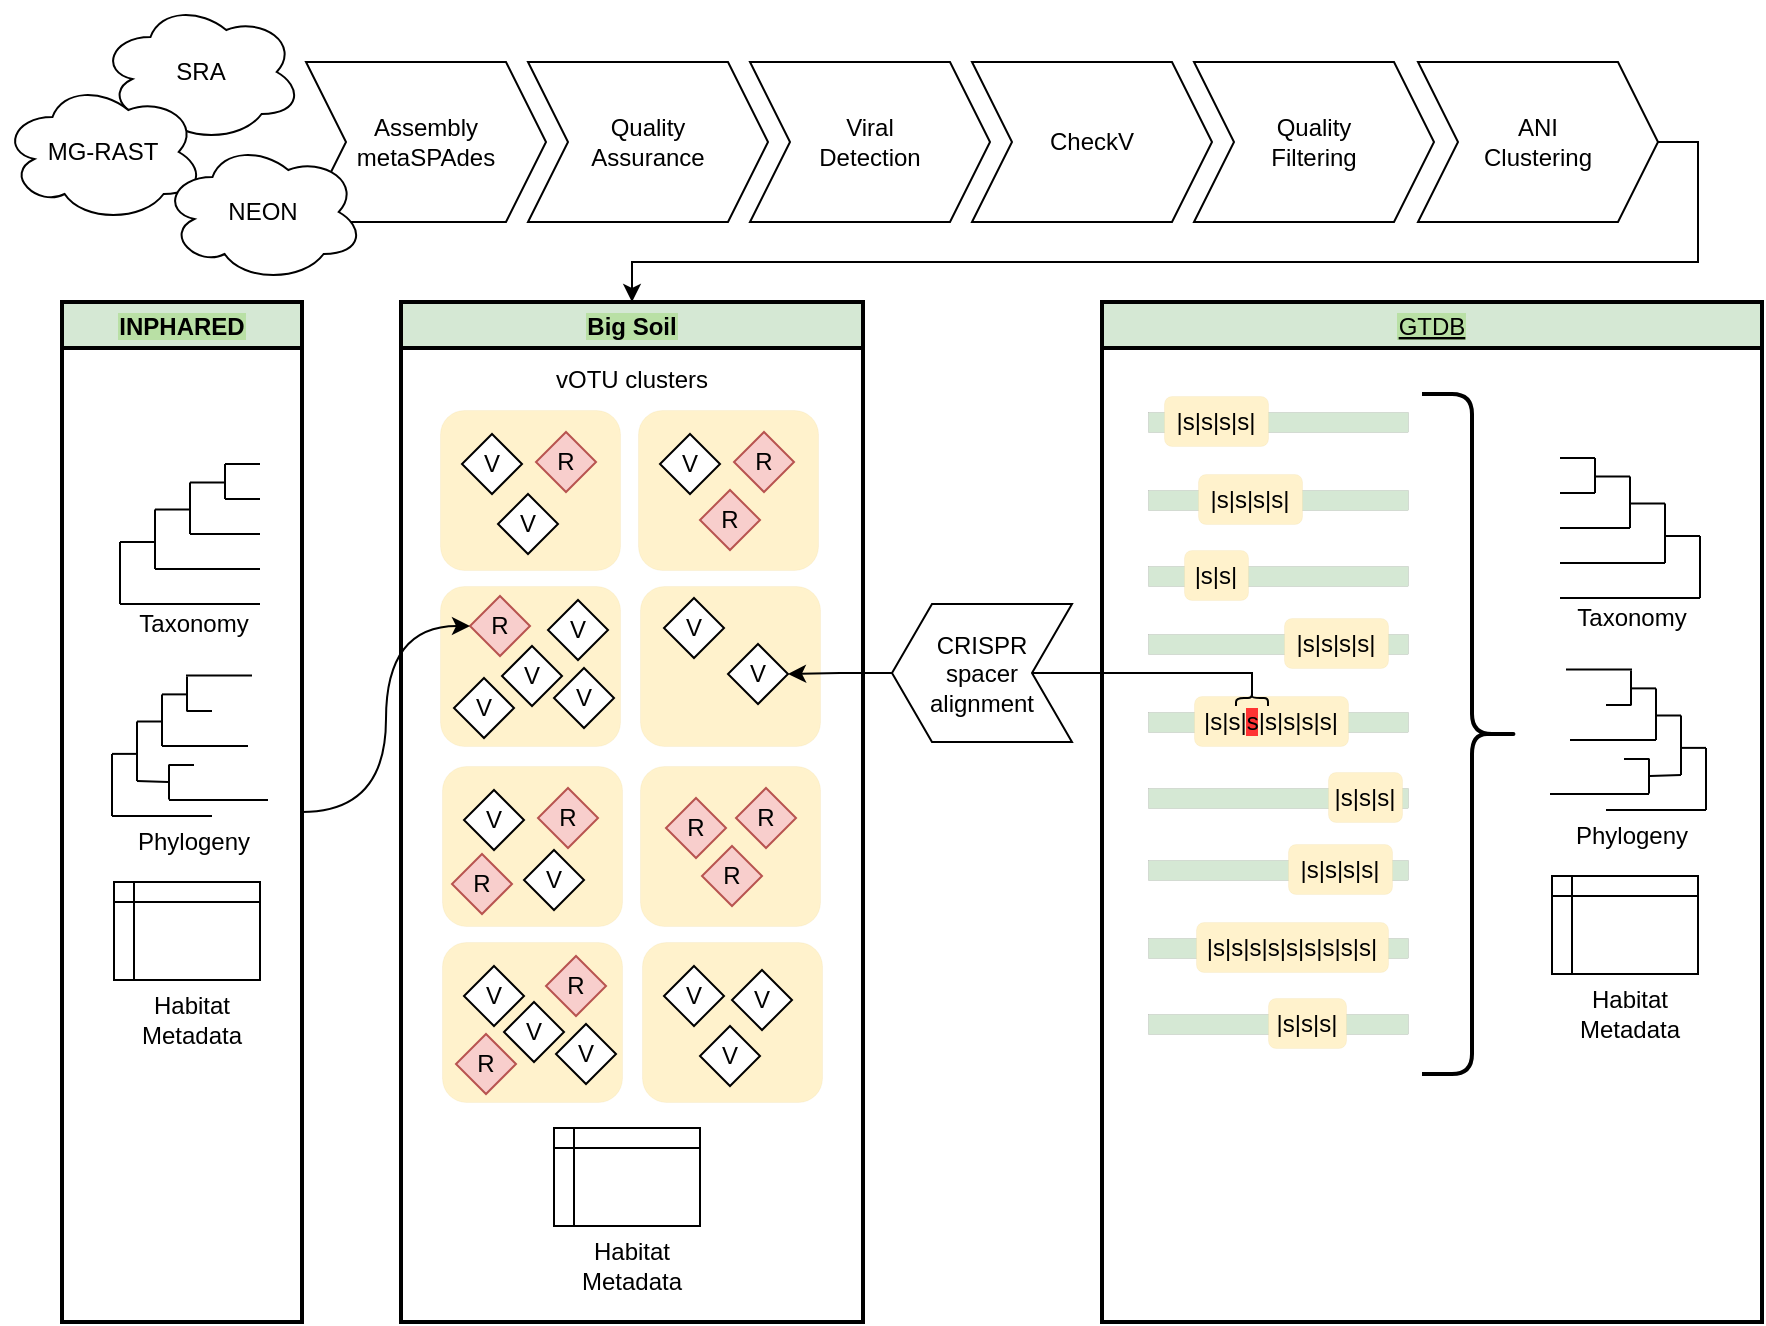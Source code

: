 <mxfile version="17.2.5" type="github">
  <diagram id="A0E77QC0HClRVApq2iiF" name="Page-1">
    <mxGraphModel dx="1422" dy="1893" grid="1" gridSize="10" guides="1" tooltips="1" connect="1" arrows="1" fold="1" page="1" pageScale="1" pageWidth="850" pageHeight="1100" math="0" shadow="0">
      <root>
        <mxCell id="0" />
        <mxCell id="1" parent="0" />
        <mxCell id="rOQXFDGP-3JbD1axL-ST-44" value="" style="group" parent="1" vertex="1" connectable="0">
          <mxGeometry x="69" y="81" width="70" height="70" as="geometry" />
        </mxCell>
        <mxCell id="rOQXFDGP-3JbD1axL-ST-30" value="" style="endArrow=none;html=1;rounded=0;" parent="rOQXFDGP-3JbD1axL-ST-44" edge="1">
          <mxGeometry width="50" height="50" relative="1" as="geometry">
            <mxPoint x="52.5" as="sourcePoint" />
            <mxPoint x="70" as="targetPoint" />
          </mxGeometry>
        </mxCell>
        <mxCell id="rOQXFDGP-3JbD1axL-ST-32" value="" style="endArrow=none;html=1;rounded=0;" parent="rOQXFDGP-3JbD1axL-ST-44" edge="1">
          <mxGeometry width="50" height="50" relative="1" as="geometry">
            <mxPoint x="35" y="9.188" as="sourcePoint" />
            <mxPoint x="52.5" y="9.188" as="targetPoint" />
          </mxGeometry>
        </mxCell>
        <mxCell id="rOQXFDGP-3JbD1axL-ST-34" value="" style="endArrow=none;html=1;rounded=0;" parent="rOQXFDGP-3JbD1axL-ST-44" edge="1">
          <mxGeometry width="50" height="50" relative="1" as="geometry">
            <mxPoint x="52.5" as="sourcePoint" />
            <mxPoint x="52.5" y="17.5" as="targetPoint" />
          </mxGeometry>
        </mxCell>
        <mxCell id="rOQXFDGP-3JbD1axL-ST-35" value="" style="endArrow=none;html=1;rounded=0;" parent="rOQXFDGP-3JbD1axL-ST-44" edge="1">
          <mxGeometry width="50" height="50" relative="1" as="geometry">
            <mxPoint x="52.5" y="17.5" as="sourcePoint" />
            <mxPoint x="70" y="17.5" as="targetPoint" />
          </mxGeometry>
        </mxCell>
        <mxCell id="rOQXFDGP-3JbD1axL-ST-36" value="" style="endArrow=none;html=1;rounded=0;" parent="rOQXFDGP-3JbD1axL-ST-44" edge="1">
          <mxGeometry width="50" height="50" relative="1" as="geometry">
            <mxPoint x="35" y="35" as="sourcePoint" />
            <mxPoint x="70" y="35" as="targetPoint" />
          </mxGeometry>
        </mxCell>
        <mxCell id="rOQXFDGP-3JbD1axL-ST-37" value="" style="endArrow=none;html=1;rounded=0;" parent="rOQXFDGP-3JbD1axL-ST-44" edge="1">
          <mxGeometry width="50" height="50" relative="1" as="geometry">
            <mxPoint y="38.938" as="sourcePoint" />
            <mxPoint y="70" as="targetPoint" />
          </mxGeometry>
        </mxCell>
        <mxCell id="rOQXFDGP-3JbD1axL-ST-38" value="" style="endArrow=none;html=1;rounded=0;" parent="rOQXFDGP-3JbD1axL-ST-44" edge="1">
          <mxGeometry width="50" height="50" relative="1" as="geometry">
            <mxPoint x="17.5" y="22.75" as="sourcePoint" />
            <mxPoint x="35" y="22.75" as="targetPoint" />
          </mxGeometry>
        </mxCell>
        <mxCell id="rOQXFDGP-3JbD1axL-ST-39" value="" style="endArrow=none;html=1;rounded=0;" parent="rOQXFDGP-3JbD1axL-ST-44" edge="1">
          <mxGeometry width="50" height="50" relative="1" as="geometry">
            <mxPoint x="35" y="9.188" as="sourcePoint" />
            <mxPoint x="35" y="35" as="targetPoint" />
          </mxGeometry>
        </mxCell>
        <mxCell id="rOQXFDGP-3JbD1axL-ST-40" value="" style="endArrow=none;html=1;rounded=0;" parent="rOQXFDGP-3JbD1axL-ST-44" edge="1">
          <mxGeometry width="50" height="50" relative="1" as="geometry">
            <mxPoint x="17.5" y="52.5" as="sourcePoint" />
            <mxPoint x="70" y="52.5" as="targetPoint" />
          </mxGeometry>
        </mxCell>
        <mxCell id="rOQXFDGP-3JbD1axL-ST-41" value="" style="endArrow=none;html=1;rounded=0;" parent="rOQXFDGP-3JbD1axL-ST-44" edge="1">
          <mxGeometry width="50" height="50" relative="1" as="geometry">
            <mxPoint y="70" as="sourcePoint" />
            <mxPoint x="70" y="70" as="targetPoint" />
          </mxGeometry>
        </mxCell>
        <mxCell id="rOQXFDGP-3JbD1axL-ST-42" value="" style="endArrow=none;html=1;rounded=0;" parent="rOQXFDGP-3JbD1axL-ST-44" edge="1">
          <mxGeometry width="50" height="50" relative="1" as="geometry">
            <mxPoint y="38.938" as="sourcePoint" />
            <mxPoint x="17.5" y="38.938" as="targetPoint" />
          </mxGeometry>
        </mxCell>
        <mxCell id="rOQXFDGP-3JbD1axL-ST-43" value="" style="endArrow=none;html=1;rounded=0;" parent="rOQXFDGP-3JbD1axL-ST-44" edge="1">
          <mxGeometry width="50" height="50" relative="1" as="geometry">
            <mxPoint x="17.5" y="22.75" as="sourcePoint" />
            <mxPoint x="17.5" y="52.5" as="targetPoint" />
          </mxGeometry>
        </mxCell>
        <mxCell id="rOQXFDGP-3JbD1axL-ST-62" value="" style="shape=internalStorage;whiteSpace=wrap;html=1;backgroundOutline=1;labelBackgroundColor=#EA6B66;dx=10;dy=10;" parent="1" vertex="1">
          <mxGeometry x="66" y="290" width="73" height="49" as="geometry" />
        </mxCell>
        <mxCell id="rOQXFDGP-3JbD1axL-ST-63" value="" style="group" parent="1" vertex="1" connectable="0">
          <mxGeometry x="65" y="186.75" width="78" height="70.25" as="geometry" />
        </mxCell>
        <mxCell id="rOQXFDGP-3JbD1axL-ST-46" value="" style="endArrow=none;html=1;rounded=0;" parent="rOQXFDGP-3JbD1axL-ST-63" edge="1">
          <mxGeometry width="50" height="50" relative="1" as="geometry">
            <mxPoint x="28.5" y="62.25" as="sourcePoint" />
            <mxPoint x="78" y="62.25" as="targetPoint" />
          </mxGeometry>
        </mxCell>
        <mxCell id="rOQXFDGP-3JbD1axL-ST-47" value="" style="endArrow=none;html=1;rounded=0;" parent="rOQXFDGP-3JbD1axL-ST-63" edge="1">
          <mxGeometry width="50" height="50" relative="1" as="geometry">
            <mxPoint x="25" y="9.438" as="sourcePoint" />
            <mxPoint x="37.5" y="9.438" as="targetPoint" />
          </mxGeometry>
        </mxCell>
        <mxCell id="rOQXFDGP-3JbD1axL-ST-48" value="" style="endArrow=none;html=1;rounded=0;" parent="rOQXFDGP-3JbD1axL-ST-63" edge="1">
          <mxGeometry width="50" height="50" relative="1" as="geometry">
            <mxPoint x="37.5" y="0.5" as="sourcePoint" />
            <mxPoint x="37.5" y="18" as="targetPoint" />
          </mxGeometry>
        </mxCell>
        <mxCell id="rOQXFDGP-3JbD1axL-ST-49" value="" style="endArrow=none;html=1;rounded=0;" parent="rOQXFDGP-3JbD1axL-ST-63" edge="1">
          <mxGeometry width="50" height="50" relative="1" as="geometry">
            <mxPoint x="28.5" y="44.75" as="sourcePoint" />
            <mxPoint x="41" y="44.75" as="targetPoint" />
          </mxGeometry>
        </mxCell>
        <mxCell id="rOQXFDGP-3JbD1axL-ST-50" value="" style="endArrow=none;html=1;rounded=0;" parent="rOQXFDGP-3JbD1axL-ST-63" edge="1">
          <mxGeometry width="50" height="50" relative="1" as="geometry">
            <mxPoint x="25" y="35.25" as="sourcePoint" />
            <mxPoint x="68" y="35.25" as="targetPoint" />
          </mxGeometry>
        </mxCell>
        <mxCell id="rOQXFDGP-3JbD1axL-ST-51" value="" style="endArrow=none;html=1;rounded=0;" parent="rOQXFDGP-3JbD1axL-ST-63" edge="1">
          <mxGeometry width="50" height="50" relative="1" as="geometry">
            <mxPoint y="39.188" as="sourcePoint" />
            <mxPoint y="70.25" as="targetPoint" />
          </mxGeometry>
        </mxCell>
        <mxCell id="rOQXFDGP-3JbD1axL-ST-52" value="" style="endArrow=none;html=1;rounded=0;" parent="rOQXFDGP-3JbD1axL-ST-63" edge="1">
          <mxGeometry width="50" height="50" relative="1" as="geometry">
            <mxPoint x="12.5" y="23" as="sourcePoint" />
            <mxPoint x="25" y="23" as="targetPoint" />
          </mxGeometry>
        </mxCell>
        <mxCell id="rOQXFDGP-3JbD1axL-ST-53" value="" style="endArrow=none;html=1;rounded=0;" parent="rOQXFDGP-3JbD1axL-ST-63" edge="1">
          <mxGeometry width="50" height="50" relative="1" as="geometry">
            <mxPoint x="25" y="9.438" as="sourcePoint" />
            <mxPoint x="25" y="35.25" as="targetPoint" />
          </mxGeometry>
        </mxCell>
        <mxCell id="rOQXFDGP-3JbD1axL-ST-54" value="" style="endArrow=none;html=1;rounded=0;" parent="rOQXFDGP-3JbD1axL-ST-63" edge="1">
          <mxGeometry width="50" height="50" relative="1" as="geometry">
            <mxPoint x="12.5" y="52.75" as="sourcePoint" />
            <mxPoint x="28" y="53.25" as="targetPoint" />
          </mxGeometry>
        </mxCell>
        <mxCell id="rOQXFDGP-3JbD1axL-ST-55" value="" style="endArrow=none;html=1;rounded=0;" parent="rOQXFDGP-3JbD1axL-ST-63" edge="1">
          <mxGeometry width="50" height="50" relative="1" as="geometry">
            <mxPoint y="70.25" as="sourcePoint" />
            <mxPoint x="50" y="70.25" as="targetPoint" />
          </mxGeometry>
        </mxCell>
        <mxCell id="rOQXFDGP-3JbD1axL-ST-56" value="" style="endArrow=none;html=1;rounded=0;" parent="rOQXFDGP-3JbD1axL-ST-63" edge="1">
          <mxGeometry width="50" height="50" relative="1" as="geometry">
            <mxPoint y="39.188" as="sourcePoint" />
            <mxPoint x="12.5" y="39.188" as="targetPoint" />
          </mxGeometry>
        </mxCell>
        <mxCell id="rOQXFDGP-3JbD1axL-ST-57" value="" style="endArrow=none;html=1;rounded=0;" parent="rOQXFDGP-3JbD1axL-ST-63" edge="1">
          <mxGeometry width="50" height="50" relative="1" as="geometry">
            <mxPoint x="12.5" y="23" as="sourcePoint" />
            <mxPoint x="12.5" y="52.75" as="targetPoint" />
          </mxGeometry>
        </mxCell>
        <mxCell id="rOQXFDGP-3JbD1axL-ST-58" value="" style="endArrow=none;html=1;rounded=0;" parent="rOQXFDGP-3JbD1axL-ST-63" edge="1">
          <mxGeometry width="50" height="50" relative="1" as="geometry">
            <mxPoint x="28.5" y="44.5" as="sourcePoint" />
            <mxPoint x="28.5" y="62" as="targetPoint" />
          </mxGeometry>
        </mxCell>
        <mxCell id="rOQXFDGP-3JbD1axL-ST-59" value="" style="endArrow=none;html=1;rounded=0;" parent="rOQXFDGP-3JbD1axL-ST-63" edge="1">
          <mxGeometry width="50" height="50" relative="1" as="geometry">
            <mxPoint x="37.5" y="17.75" as="sourcePoint" />
            <mxPoint x="50" y="17.75" as="targetPoint" />
          </mxGeometry>
        </mxCell>
        <mxCell id="rOQXFDGP-3JbD1axL-ST-61" value="" style="endArrow=none;html=1;rounded=0;" parent="rOQXFDGP-3JbD1axL-ST-63" edge="1">
          <mxGeometry width="50" height="50" relative="1" as="geometry">
            <mxPoint x="37" as="sourcePoint" />
            <mxPoint x="70" as="targetPoint" />
          </mxGeometry>
        </mxCell>
        <mxCell id="rOQXFDGP-3JbD1axL-ST-64" value="Taxonomy" style="text;html=1;align=center;verticalAlign=middle;whiteSpace=wrap;rounded=0;labelBackgroundColor=#FFFFFF;" parent="1" vertex="1">
          <mxGeometry x="76" y="146" width="60" height="30" as="geometry" />
        </mxCell>
        <mxCell id="rOQXFDGP-3JbD1axL-ST-65" value="Phylogeny" style="text;html=1;align=center;verticalAlign=middle;whiteSpace=wrap;rounded=0;labelBackgroundColor=#FFFFFF;" parent="1" vertex="1">
          <mxGeometry x="76" y="255" width="60" height="30" as="geometry" />
        </mxCell>
        <mxCell id="rOQXFDGP-3JbD1axL-ST-66" value="Habitat Metadata" style="text;html=1;align=center;verticalAlign=middle;whiteSpace=wrap;rounded=0;labelBackgroundColor=#FFFFFF;" parent="1" vertex="1">
          <mxGeometry x="75" y="344" width="60" height="30" as="geometry" />
        </mxCell>
        <mxCell id="rOQXFDGP-3JbD1axL-ST-151" value="INPHARED" style="swimlane;labelBackgroundColor=#B9E0A5;strokeWidth=2;fillColor=#D5E8D4;" parent="1" vertex="1">
          <mxGeometry x="40" width="120" height="510" as="geometry" />
        </mxCell>
        <mxCell id="Gi0DBVbPO0JBK_yIqmyf-10" value="&lt;div&gt;CRISPR&lt;/div&gt;&lt;div&gt;spacer&lt;/div&gt;&lt;div&gt;alignment&lt;br&gt;&lt;/div&gt;" style="shape=step;perimeter=stepPerimeter;whiteSpace=wrap;html=1;fixedSize=1;flipH=1;" parent="1" vertex="1">
          <mxGeometry x="455" y="151" width="90" height="69" as="geometry" />
        </mxCell>
        <mxCell id="rOQXFDGP-3JbD1axL-ST-70" value="" style="rounded=0;whiteSpace=wrap;html=1;labelBackgroundColor=#B9E0A5;fillColor=#D5E8D4;strokeWidth=0;" parent="1" vertex="1">
          <mxGeometry x="583" y="55" width="130" height="10" as="geometry" />
        </mxCell>
        <mxCell id="rOQXFDGP-3JbD1axL-ST-71" value="&lt;span style=&quot;&quot;&gt;|s|s|s|s|&lt;/span&gt;" style="rounded=1;whiteSpace=wrap;html=1;labelBackgroundColor=none;fillColor=#fff2cc;strokeColor=#d6b656;strokeWidth=0;" parent="1" vertex="1">
          <mxGeometry x="591" y="47" width="52" height="25" as="geometry" />
        </mxCell>
        <mxCell id="rOQXFDGP-3JbD1axL-ST-73" value="" style="rounded=0;whiteSpace=wrap;html=1;labelBackgroundColor=#B9E0A5;fillColor=#D5E8D4;strokeWidth=0;" parent="1" vertex="1">
          <mxGeometry x="583" y="94" width="130" height="10" as="geometry" />
        </mxCell>
        <mxCell id="rOQXFDGP-3JbD1axL-ST-74" value="&lt;span style=&quot;&quot;&gt;|s|s|s|s|&lt;/span&gt;" style="rounded=1;whiteSpace=wrap;html=1;labelBackgroundColor=none;fillColor=#fff2cc;strokeColor=#d6b656;strokeWidth=0;" parent="1" vertex="1">
          <mxGeometry x="608" y="86" width="52" height="25" as="geometry" />
        </mxCell>
        <mxCell id="rOQXFDGP-3JbD1axL-ST-75" value="" style="rounded=0;whiteSpace=wrap;html=1;labelBackgroundColor=#B9E0A5;fillColor=#D5E8D4;strokeWidth=0;" parent="1" vertex="1">
          <mxGeometry x="583" y="132" width="130" height="10" as="geometry" />
        </mxCell>
        <mxCell id="rOQXFDGP-3JbD1axL-ST-76" value="&lt;span&gt;|s|s|&lt;/span&gt;" style="rounded=1;whiteSpace=wrap;html=1;labelBackgroundColor=none;fillColor=#fff2cc;strokeColor=#d6b656;strokeWidth=0;" parent="1" vertex="1">
          <mxGeometry x="601" y="124" width="32" height="25" as="geometry" />
        </mxCell>
        <mxCell id="rOQXFDGP-3JbD1axL-ST-77" value="" style="rounded=0;whiteSpace=wrap;html=1;labelBackgroundColor=#B9E0A5;fillColor=#D5E8D4;strokeWidth=0;" parent="1" vertex="1">
          <mxGeometry x="583" y="166" width="130" height="10" as="geometry" />
        </mxCell>
        <mxCell id="rOQXFDGP-3JbD1axL-ST-78" value="&lt;span style=&quot;&quot;&gt;|s|s|s|s|&lt;/span&gt;" style="rounded=1;whiteSpace=wrap;html=1;labelBackgroundColor=none;fillColor=#fff2cc;strokeColor=#d6b656;strokeWidth=0;" parent="1" vertex="1">
          <mxGeometry x="651" y="158" width="52" height="25" as="geometry" />
        </mxCell>
        <mxCell id="rOQXFDGP-3JbD1axL-ST-79" value="" style="rounded=0;whiteSpace=wrap;html=1;labelBackgroundColor=#B9E0A5;fillColor=#D5E8D4;strokeWidth=0;" parent="1" vertex="1">
          <mxGeometry x="583" y="205" width="130" height="10" as="geometry" />
        </mxCell>
        <mxCell id="rOQXFDGP-3JbD1axL-ST-80" value="&lt;span&gt;|s|s|&lt;span style=&quot;background-color: rgb(255 , 51 , 51)&quot;&gt;s&lt;/span&gt;|s|&lt;/span&gt;s|s|s|" style="rounded=1;whiteSpace=wrap;html=1;labelBackgroundColor=none;fillColor=#fff2cc;strokeColor=#d6b656;strokeWidth=0;" parent="1" vertex="1">
          <mxGeometry x="606" y="197" width="77" height="25" as="geometry" />
        </mxCell>
        <mxCell id="rOQXFDGP-3JbD1axL-ST-81" value="" style="rounded=0;whiteSpace=wrap;html=1;labelBackgroundColor=#B9E0A5;fillColor=#D5E8D4;strokeWidth=0;" parent="1" vertex="1">
          <mxGeometry x="583" y="243" width="130" height="10" as="geometry" />
        </mxCell>
        <mxCell id="rOQXFDGP-3JbD1axL-ST-82" value="&lt;span&gt;|s|s|s|&lt;/span&gt;" style="rounded=1;whiteSpace=wrap;html=1;labelBackgroundColor=none;fillColor=#fff2cc;strokeColor=#d6b656;strokeWidth=0;" parent="1" vertex="1">
          <mxGeometry x="673" y="235" width="37" height="25" as="geometry" />
        </mxCell>
        <mxCell id="rOQXFDGP-3JbD1axL-ST-83" value="" style="rounded=0;whiteSpace=wrap;html=1;labelBackgroundColor=#B9E0A5;fillColor=#D5E8D4;strokeWidth=0;" parent="1" vertex="1">
          <mxGeometry x="583" y="279" width="130" height="10" as="geometry" />
        </mxCell>
        <mxCell id="rOQXFDGP-3JbD1axL-ST-84" value="&lt;span style=&quot;&quot;&gt;|s|s|s|s|&lt;/span&gt;" style="rounded=1;whiteSpace=wrap;html=1;labelBackgroundColor=none;fillColor=#fff2cc;strokeColor=#d6b656;strokeWidth=0;" parent="1" vertex="1">
          <mxGeometry x="653" y="271" width="52" height="25" as="geometry" />
        </mxCell>
        <mxCell id="rOQXFDGP-3JbD1axL-ST-85" value="" style="rounded=0;whiteSpace=wrap;html=1;labelBackgroundColor=#B9E0A5;fillColor=#D5E8D4;strokeWidth=0;" parent="1" vertex="1">
          <mxGeometry x="583" y="318" width="130" height="10" as="geometry" />
        </mxCell>
        <mxCell id="rOQXFDGP-3JbD1axL-ST-86" value="&lt;span&gt;|s|s|s|s|&lt;/span&gt;s|s|s|s|s|" style="rounded=1;whiteSpace=wrap;html=1;labelBackgroundColor=none;fillColor=#fff2cc;strokeColor=#d6b656;strokeWidth=0;" parent="1" vertex="1">
          <mxGeometry x="607" y="310" width="96" height="25" as="geometry" />
        </mxCell>
        <mxCell id="rOQXFDGP-3JbD1axL-ST-87" value="" style="rounded=0;whiteSpace=wrap;html=1;labelBackgroundColor=#B9E0A5;fillColor=#D5E8D4;strokeWidth=0;" parent="1" vertex="1">
          <mxGeometry x="583" y="356" width="130" height="10" as="geometry" />
        </mxCell>
        <mxCell id="rOQXFDGP-3JbD1axL-ST-88" value="&lt;span&gt;|s|s|s|&lt;/span&gt;" style="rounded=1;whiteSpace=wrap;html=1;labelBackgroundColor=none;fillColor=#fff2cc;strokeColor=#d6b656;strokeWidth=0;" parent="1" vertex="1">
          <mxGeometry x="643" y="348" width="39" height="25" as="geometry" />
        </mxCell>
        <mxCell id="rOQXFDGP-3JbD1axL-ST-109" value="" style="group;flipH=0;direction=south;rotation=90;flipV=0;" parent="1" vertex="1" connectable="0">
          <mxGeometry x="788" y="78" width="70" height="70" as="geometry" />
        </mxCell>
        <mxCell id="rOQXFDGP-3JbD1axL-ST-110" value="" style="endArrow=none;html=1;rounded=0;flipH=1;" parent="rOQXFDGP-3JbD1axL-ST-109" edge="1">
          <mxGeometry width="50" height="50" relative="1" as="geometry">
            <mxPoint as="sourcePoint" />
            <mxPoint x="17.5" as="targetPoint" />
          </mxGeometry>
        </mxCell>
        <mxCell id="rOQXFDGP-3JbD1axL-ST-111" value="" style="endArrow=none;html=1;rounded=0;flipH=1;" parent="rOQXFDGP-3JbD1axL-ST-109" edge="1">
          <mxGeometry width="50" height="50" relative="1" as="geometry">
            <mxPoint x="17.5" y="9.188" as="sourcePoint" />
            <mxPoint x="35" y="9.188" as="targetPoint" />
          </mxGeometry>
        </mxCell>
        <mxCell id="rOQXFDGP-3JbD1axL-ST-112" value="" style="endArrow=none;html=1;rounded=0;flipH=1;" parent="rOQXFDGP-3JbD1axL-ST-109" edge="1">
          <mxGeometry width="50" height="50" relative="1" as="geometry">
            <mxPoint x="17.5" y="17.5" as="sourcePoint" />
            <mxPoint x="17.5" as="targetPoint" />
          </mxGeometry>
        </mxCell>
        <mxCell id="rOQXFDGP-3JbD1axL-ST-113" value="" style="endArrow=none;html=1;rounded=0;flipH=1;" parent="rOQXFDGP-3JbD1axL-ST-109" edge="1">
          <mxGeometry width="50" height="50" relative="1" as="geometry">
            <mxPoint y="17.5" as="sourcePoint" />
            <mxPoint x="17.5" y="17.5" as="targetPoint" />
          </mxGeometry>
        </mxCell>
        <mxCell id="rOQXFDGP-3JbD1axL-ST-114" value="" style="endArrow=none;html=1;rounded=0;flipH=1;" parent="rOQXFDGP-3JbD1axL-ST-109" edge="1">
          <mxGeometry width="50" height="50" relative="1" as="geometry">
            <mxPoint y="35" as="sourcePoint" />
            <mxPoint x="35" y="35" as="targetPoint" />
          </mxGeometry>
        </mxCell>
        <mxCell id="rOQXFDGP-3JbD1axL-ST-115" value="" style="endArrow=none;html=1;rounded=0;flipH=1;" parent="rOQXFDGP-3JbD1axL-ST-109" edge="1">
          <mxGeometry width="50" height="50" relative="1" as="geometry">
            <mxPoint x="70" y="70" as="sourcePoint" />
            <mxPoint x="70" y="38.938" as="targetPoint" />
          </mxGeometry>
        </mxCell>
        <mxCell id="rOQXFDGP-3JbD1axL-ST-116" value="" style="endArrow=none;html=1;rounded=0;flipH=1;" parent="rOQXFDGP-3JbD1axL-ST-109" edge="1">
          <mxGeometry width="50" height="50" relative="1" as="geometry">
            <mxPoint x="35" y="22.75" as="sourcePoint" />
            <mxPoint x="52.5" y="22.75" as="targetPoint" />
          </mxGeometry>
        </mxCell>
        <mxCell id="rOQXFDGP-3JbD1axL-ST-117" value="" style="endArrow=none;html=1;rounded=0;flipH=1;" parent="rOQXFDGP-3JbD1axL-ST-109" edge="1">
          <mxGeometry width="50" height="50" relative="1" as="geometry">
            <mxPoint x="35" y="35" as="sourcePoint" />
            <mxPoint x="35" y="9.188" as="targetPoint" />
          </mxGeometry>
        </mxCell>
        <mxCell id="rOQXFDGP-3JbD1axL-ST-118" value="" style="endArrow=none;html=1;rounded=0;flipH=1;" parent="rOQXFDGP-3JbD1axL-ST-109" edge="1">
          <mxGeometry width="50" height="50" relative="1" as="geometry">
            <mxPoint y="52.5" as="sourcePoint" />
            <mxPoint x="52.5" y="52.5" as="targetPoint" />
          </mxGeometry>
        </mxCell>
        <mxCell id="rOQXFDGP-3JbD1axL-ST-119" value="" style="endArrow=none;html=1;rounded=0;flipH=1;" parent="rOQXFDGP-3JbD1axL-ST-109" edge="1">
          <mxGeometry width="50" height="50" relative="1" as="geometry">
            <mxPoint x="70" y="70" as="sourcePoint" />
            <mxPoint y="70" as="targetPoint" />
          </mxGeometry>
        </mxCell>
        <mxCell id="rOQXFDGP-3JbD1axL-ST-120" value="" style="endArrow=none;html=1;rounded=0;flipH=1;" parent="rOQXFDGP-3JbD1axL-ST-109" edge="1">
          <mxGeometry width="50" height="50" relative="1" as="geometry">
            <mxPoint x="52.5" y="38.938" as="sourcePoint" />
            <mxPoint x="70" y="38.938" as="targetPoint" />
          </mxGeometry>
        </mxCell>
        <mxCell id="rOQXFDGP-3JbD1axL-ST-121" value="" style="endArrow=none;html=1;rounded=0;flipH=1;" parent="rOQXFDGP-3JbD1axL-ST-109" edge="1">
          <mxGeometry width="50" height="50" relative="1" as="geometry">
            <mxPoint x="52.5" y="52.5" as="sourcePoint" />
            <mxPoint x="52.5" y="22.75" as="targetPoint" />
          </mxGeometry>
        </mxCell>
        <mxCell id="rOQXFDGP-3JbD1axL-ST-122" value="" style="shape=internalStorage;whiteSpace=wrap;html=1;backgroundOutline=1;labelBackgroundColor=#EA6B66;dx=10;dy=10;" parent="1" vertex="1">
          <mxGeometry x="785" y="287" width="73" height="49" as="geometry" />
        </mxCell>
        <mxCell id="rOQXFDGP-3JbD1axL-ST-123" value="" style="group;flipH=1;" parent="1" vertex="1" connectable="0">
          <mxGeometry x="784" y="183.75" width="78" height="70.25" as="geometry" />
        </mxCell>
        <mxCell id="rOQXFDGP-3JbD1axL-ST-124" value="" style="endArrow=none;html=1;rounded=0;" parent="rOQXFDGP-3JbD1axL-ST-123" edge="1">
          <mxGeometry width="50" height="50" relative="1" as="geometry">
            <mxPoint x="49.5" y="62.25" as="sourcePoint" />
            <mxPoint y="62.25" as="targetPoint" />
          </mxGeometry>
        </mxCell>
        <mxCell id="rOQXFDGP-3JbD1axL-ST-125" value="" style="endArrow=none;html=1;rounded=0;" parent="rOQXFDGP-3JbD1axL-ST-123" edge="1">
          <mxGeometry width="50" height="50" relative="1" as="geometry">
            <mxPoint x="53" y="9.438" as="sourcePoint" />
            <mxPoint x="40.5" y="9.438" as="targetPoint" />
          </mxGeometry>
        </mxCell>
        <mxCell id="rOQXFDGP-3JbD1axL-ST-126" value="" style="endArrow=none;html=1;rounded=0;" parent="rOQXFDGP-3JbD1axL-ST-123" edge="1">
          <mxGeometry width="50" height="50" relative="1" as="geometry">
            <mxPoint x="40.5" y="0.5" as="sourcePoint" />
            <mxPoint x="40.5" y="18" as="targetPoint" />
          </mxGeometry>
        </mxCell>
        <mxCell id="rOQXFDGP-3JbD1axL-ST-127" value="" style="endArrow=none;html=1;rounded=0;" parent="rOQXFDGP-3JbD1axL-ST-123" edge="1">
          <mxGeometry width="50" height="50" relative="1" as="geometry">
            <mxPoint x="49.5" y="44.75" as="sourcePoint" />
            <mxPoint x="37" y="44.75" as="targetPoint" />
          </mxGeometry>
        </mxCell>
        <mxCell id="rOQXFDGP-3JbD1axL-ST-128" value="" style="endArrow=none;html=1;rounded=0;" parent="rOQXFDGP-3JbD1axL-ST-123" edge="1">
          <mxGeometry width="50" height="50" relative="1" as="geometry">
            <mxPoint x="53" y="35.25" as="sourcePoint" />
            <mxPoint x="10" y="35.25" as="targetPoint" />
          </mxGeometry>
        </mxCell>
        <mxCell id="rOQXFDGP-3JbD1axL-ST-129" value="" style="endArrow=none;html=1;rounded=0;" parent="rOQXFDGP-3JbD1axL-ST-123" edge="1">
          <mxGeometry width="50" height="50" relative="1" as="geometry">
            <mxPoint x="78" y="39.188" as="sourcePoint" />
            <mxPoint x="78" y="70.25" as="targetPoint" />
          </mxGeometry>
        </mxCell>
        <mxCell id="rOQXFDGP-3JbD1axL-ST-130" value="" style="endArrow=none;html=1;rounded=0;" parent="rOQXFDGP-3JbD1axL-ST-123" edge="1">
          <mxGeometry width="50" height="50" relative="1" as="geometry">
            <mxPoint x="65.5" y="23" as="sourcePoint" />
            <mxPoint x="53" y="23" as="targetPoint" />
          </mxGeometry>
        </mxCell>
        <mxCell id="rOQXFDGP-3JbD1axL-ST-131" value="" style="endArrow=none;html=1;rounded=0;" parent="rOQXFDGP-3JbD1axL-ST-123" edge="1">
          <mxGeometry width="50" height="50" relative="1" as="geometry">
            <mxPoint x="53" y="9.438" as="sourcePoint" />
            <mxPoint x="53" y="35.25" as="targetPoint" />
          </mxGeometry>
        </mxCell>
        <mxCell id="rOQXFDGP-3JbD1axL-ST-132" value="" style="endArrow=none;html=1;rounded=0;" parent="rOQXFDGP-3JbD1axL-ST-123" edge="1">
          <mxGeometry width="50" height="50" relative="1" as="geometry">
            <mxPoint x="65.5" y="52.75" as="sourcePoint" />
            <mxPoint x="50" y="53.25" as="targetPoint" />
          </mxGeometry>
        </mxCell>
        <mxCell id="rOQXFDGP-3JbD1axL-ST-133" value="" style="endArrow=none;html=1;rounded=0;" parent="rOQXFDGP-3JbD1axL-ST-123" edge="1">
          <mxGeometry width="50" height="50" relative="1" as="geometry">
            <mxPoint x="78" y="70.25" as="sourcePoint" />
            <mxPoint x="28" y="70.25" as="targetPoint" />
          </mxGeometry>
        </mxCell>
        <mxCell id="rOQXFDGP-3JbD1axL-ST-134" value="" style="endArrow=none;html=1;rounded=0;" parent="rOQXFDGP-3JbD1axL-ST-123" edge="1">
          <mxGeometry width="50" height="50" relative="1" as="geometry">
            <mxPoint x="78" y="39.188" as="sourcePoint" />
            <mxPoint x="65.5" y="39.188" as="targetPoint" />
          </mxGeometry>
        </mxCell>
        <mxCell id="rOQXFDGP-3JbD1axL-ST-135" value="" style="endArrow=none;html=1;rounded=0;" parent="rOQXFDGP-3JbD1axL-ST-123" edge="1">
          <mxGeometry width="50" height="50" relative="1" as="geometry">
            <mxPoint x="65.5" y="23" as="sourcePoint" />
            <mxPoint x="65.5" y="52.75" as="targetPoint" />
          </mxGeometry>
        </mxCell>
        <mxCell id="rOQXFDGP-3JbD1axL-ST-136" value="" style="endArrow=none;html=1;rounded=0;" parent="rOQXFDGP-3JbD1axL-ST-123" edge="1">
          <mxGeometry width="50" height="50" relative="1" as="geometry">
            <mxPoint x="49.5" y="44.5" as="sourcePoint" />
            <mxPoint x="49.5" y="62" as="targetPoint" />
          </mxGeometry>
        </mxCell>
        <mxCell id="rOQXFDGP-3JbD1axL-ST-137" value="" style="endArrow=none;html=1;rounded=0;" parent="rOQXFDGP-3JbD1axL-ST-123" edge="1">
          <mxGeometry width="50" height="50" relative="1" as="geometry">
            <mxPoint x="40.5" y="17.75" as="sourcePoint" />
            <mxPoint x="28" y="17.75" as="targetPoint" />
          </mxGeometry>
        </mxCell>
        <mxCell id="rOQXFDGP-3JbD1axL-ST-138" value="" style="endArrow=none;html=1;rounded=0;" parent="rOQXFDGP-3JbD1axL-ST-123" edge="1">
          <mxGeometry width="50" height="50" relative="1" as="geometry">
            <mxPoint x="41" as="sourcePoint" />
            <mxPoint x="8" as="targetPoint" />
          </mxGeometry>
        </mxCell>
        <mxCell id="rOQXFDGP-3JbD1axL-ST-139" value="Taxonomy" style="text;html=1;align=center;verticalAlign=middle;whiteSpace=wrap;rounded=0;labelBackgroundColor=#FFFFFF;" parent="1" vertex="1">
          <mxGeometry x="795" y="143" width="60" height="30" as="geometry" />
        </mxCell>
        <mxCell id="rOQXFDGP-3JbD1axL-ST-140" value="Phylogeny" style="text;html=1;align=center;verticalAlign=middle;whiteSpace=wrap;rounded=0;labelBackgroundColor=#FFFFFF;" parent="1" vertex="1">
          <mxGeometry x="795" y="252" width="60" height="30" as="geometry" />
        </mxCell>
        <mxCell id="rOQXFDGP-3JbD1axL-ST-141" value="Habitat Metadata" style="text;html=1;align=center;verticalAlign=middle;whiteSpace=wrap;rounded=0;labelBackgroundColor=#FFFFFF;" parent="1" vertex="1">
          <mxGeometry x="794" y="341" width="60" height="30" as="geometry" />
        </mxCell>
        <mxCell id="rOQXFDGP-3JbD1axL-ST-144" value="" style="shape=curlyBracket;whiteSpace=wrap;html=1;rounded=1;flipH=1;labelBackgroundColor=#B9E0A5;strokeWidth=2;fillColor=#D5E8D4;" parent="1" vertex="1">
          <mxGeometry x="720" y="46" width="50" height="340" as="geometry" />
        </mxCell>
        <mxCell id="rOQXFDGP-3JbD1axL-ST-153" value="GTDB" style="swimlane;labelBackgroundColor=#B9E0A5;strokeWidth=2;fillColor=#D5E8D4;fontStyle=4;container=0;" parent="1" vertex="1">
          <mxGeometry x="560" width="330" height="510" as="geometry" />
        </mxCell>
        <mxCell id="Gi0DBVbPO0JBK_yIqmyf-14" style="edgeStyle=elbowEdgeStyle;rounded=0;orthogonalLoop=1;jettySize=auto;html=1;exitX=0.1;exitY=0.5;exitDx=0;exitDy=0;exitPerimeter=0;entryX=1;entryY=0.5;entryDx=0;entryDy=0;endArrow=none;endFill=0;" parent="1" source="Gi0DBVbPO0JBK_yIqmyf-11" target="Gi0DBVbPO0JBK_yIqmyf-10" edge="1">
          <mxGeometry relative="1" as="geometry">
            <Array as="points">
              <mxPoint x="635" y="180" />
            </Array>
          </mxGeometry>
        </mxCell>
        <mxCell id="Gi0DBVbPO0JBK_yIqmyf-11" value="" style="shape=curlyBracket;whiteSpace=wrap;html=1;rounded=1;flipH=1;labelBackgroundColor=#FF3333;direction=south;size=0.5;" parent="1" vertex="1">
          <mxGeometry x="627" y="194" width="16" height="8" as="geometry" />
        </mxCell>
        <mxCell id="rOQXFDGP-3JbD1axL-ST-7" value="" style="rounded=1;whiteSpace=wrap;html=1;labelBackgroundColor=#EA6B66;fillColor=#fff2cc;strokeColor=#d6b656;strokeWidth=0;" parent="1" vertex="1">
          <mxGeometry x="229" y="54" width="90" height="80" as="geometry" />
        </mxCell>
        <mxCell id="rOQXFDGP-3JbD1axL-ST-2" value="V" style="rhombus;whiteSpace=wrap;html=1;" parent="1" vertex="1">
          <mxGeometry x="240" y="66" width="30" height="30" as="geometry" />
        </mxCell>
        <mxCell id="rOQXFDGP-3JbD1axL-ST-3" value="R" style="rhombus;whiteSpace=wrap;html=1;fillColor=#f8cecc;strokeColor=#b85450;" parent="1" vertex="1">
          <mxGeometry x="277" y="65" width="30" height="30" as="geometry" />
        </mxCell>
        <mxCell id="rOQXFDGP-3JbD1axL-ST-5" value="V" style="rhombus;whiteSpace=wrap;html=1;" parent="1" vertex="1">
          <mxGeometry x="258" y="96" width="30" height="30" as="geometry" />
        </mxCell>
        <mxCell id="rOQXFDGP-3JbD1axL-ST-8" value="" style="rounded=1;whiteSpace=wrap;html=1;labelBackgroundColor=#EA6B66;fillColor=#fff2cc;strokeColor=#d6b656;strokeWidth=0;" parent="1" vertex="1">
          <mxGeometry x="328" y="54" width="90" height="80" as="geometry" />
        </mxCell>
        <mxCell id="rOQXFDGP-3JbD1axL-ST-9" value="V" style="rhombus;whiteSpace=wrap;html=1;" parent="1" vertex="1">
          <mxGeometry x="339" y="66" width="30" height="30" as="geometry" />
        </mxCell>
        <mxCell id="rOQXFDGP-3JbD1axL-ST-10" value="R" style="rhombus;whiteSpace=wrap;html=1;fillColor=#f8cecc;strokeColor=#b85450;" parent="1" vertex="1">
          <mxGeometry x="376" y="65" width="30" height="30" as="geometry" />
        </mxCell>
        <mxCell id="rOQXFDGP-3JbD1axL-ST-12" value="" style="rounded=1;whiteSpace=wrap;html=1;labelBackgroundColor=#EA6B66;fillColor=#fff2cc;strokeColor=#d6b656;strokeWidth=0;" parent="1" vertex="1">
          <mxGeometry x="229" y="142" width="90" height="80" as="geometry" />
        </mxCell>
        <mxCell id="rOQXFDGP-3JbD1axL-ST-14" value="R" style="rhombus;whiteSpace=wrap;html=1;fillColor=#f8cecc;strokeColor=#b85450;" parent="1" vertex="1">
          <mxGeometry x="244" y="147" width="30" height="30" as="geometry" />
        </mxCell>
        <mxCell id="rOQXFDGP-3JbD1axL-ST-15" value="V" style="rhombus;whiteSpace=wrap;html=1;" parent="1" vertex="1">
          <mxGeometry x="236" y="188" width="30" height="30" as="geometry" />
        </mxCell>
        <mxCell id="rOQXFDGP-3JbD1axL-ST-16" value="" style="rounded=1;whiteSpace=wrap;html=1;labelBackgroundColor=#EA6B66;fillColor=#fff2cc;strokeColor=#d6b656;strokeWidth=0;" parent="1" vertex="1">
          <mxGeometry x="329" y="142" width="90" height="80" as="geometry" />
        </mxCell>
        <mxCell id="rOQXFDGP-3JbD1axL-ST-17" value="V" style="rhombus;whiteSpace=wrap;html=1;" parent="1" vertex="1">
          <mxGeometry x="341" y="148" width="30" height="30" as="geometry" />
        </mxCell>
        <mxCell id="rOQXFDGP-3JbD1axL-ST-20" value="V" style="rhombus;whiteSpace=wrap;html=1;" parent="1" vertex="1">
          <mxGeometry x="283" y="149" width="30" height="30" as="geometry" />
        </mxCell>
        <mxCell id="rOQXFDGP-3JbD1axL-ST-21" value="V" style="rhombus;whiteSpace=wrap;html=1;" parent="1" vertex="1">
          <mxGeometry x="286" y="183" width="30" height="30" as="geometry" />
        </mxCell>
        <mxCell id="rOQXFDGP-3JbD1axL-ST-22" value="V" style="rhombus;whiteSpace=wrap;html=1;" parent="1" vertex="1">
          <mxGeometry x="260" y="172" width="30" height="30" as="geometry" />
        </mxCell>
        <mxCell id="rOQXFDGP-3JbD1axL-ST-23" value="R" style="rhombus;whiteSpace=wrap;html=1;fillColor=#f8cecc;strokeColor=#b85450;" parent="1" vertex="1">
          <mxGeometry x="359" y="94" width="30" height="30" as="geometry" />
        </mxCell>
        <mxCell id="rOQXFDGP-3JbD1axL-ST-24" value="V" style="rhombus;whiteSpace=wrap;html=1;" parent="1" vertex="1">
          <mxGeometry x="373" y="171" width="30" height="30" as="geometry" />
        </mxCell>
        <mxCell id="rOQXFDGP-3JbD1axL-ST-68" value="" style="shape=internalStorage;whiteSpace=wrap;html=1;backgroundOutline=1;labelBackgroundColor=#EA6B66;dx=10;dy=10;" parent="1" vertex="1">
          <mxGeometry x="286" y="413" width="73" height="49" as="geometry" />
        </mxCell>
        <mxCell id="rOQXFDGP-3JbD1axL-ST-69" value="Habitat Metadata" style="text;html=1;align=center;verticalAlign=middle;whiteSpace=wrap;rounded=0;labelBackgroundColor=#FFFFFF;" parent="1" vertex="1">
          <mxGeometry x="295" y="467" width="60" height="30" as="geometry" />
        </mxCell>
        <mxCell id="rOQXFDGP-3JbD1axL-ST-89" value="" style="rounded=1;whiteSpace=wrap;html=1;labelBackgroundColor=#EA6B66;fillColor=#fff2cc;strokeColor=#d6b656;strokeWidth=0;" parent="1" vertex="1">
          <mxGeometry x="230" y="232" width="90" height="80" as="geometry" />
        </mxCell>
        <mxCell id="rOQXFDGP-3JbD1axL-ST-90" value="V" style="rhombus;whiteSpace=wrap;html=1;" parent="1" vertex="1">
          <mxGeometry x="241" y="244" width="30" height="30" as="geometry" />
        </mxCell>
        <mxCell id="rOQXFDGP-3JbD1axL-ST-91" value="R" style="rhombus;whiteSpace=wrap;html=1;fillColor=#f8cecc;strokeColor=#b85450;" parent="1" vertex="1">
          <mxGeometry x="278" y="243" width="30" height="30" as="geometry" />
        </mxCell>
        <mxCell id="rOQXFDGP-3JbD1axL-ST-92" value="V" style="rhombus;whiteSpace=wrap;html=1;" parent="1" vertex="1">
          <mxGeometry x="271" y="274" width="30" height="30" as="geometry" />
        </mxCell>
        <mxCell id="rOQXFDGP-3JbD1axL-ST-93" value="" style="rounded=1;whiteSpace=wrap;html=1;labelBackgroundColor=#EA6B66;fillColor=#fff2cc;strokeColor=#d6b656;strokeWidth=0;" parent="1" vertex="1">
          <mxGeometry x="329" y="232" width="90" height="80" as="geometry" />
        </mxCell>
        <mxCell id="rOQXFDGP-3JbD1axL-ST-95" value="R" style="rhombus;whiteSpace=wrap;html=1;fillColor=#f8cecc;strokeColor=#b85450;" parent="1" vertex="1">
          <mxGeometry x="377" y="243" width="30" height="30" as="geometry" />
        </mxCell>
        <mxCell id="rOQXFDGP-3JbD1axL-ST-96" value="" style="rounded=1;whiteSpace=wrap;html=1;labelBackgroundColor=#EA6B66;fillColor=#fff2cc;strokeColor=#d6b656;strokeWidth=0;" parent="1" vertex="1">
          <mxGeometry x="230" y="320" width="90" height="80" as="geometry" />
        </mxCell>
        <mxCell id="rOQXFDGP-3JbD1axL-ST-97" value="R" style="rhombus;whiteSpace=wrap;html=1;fillColor=#f8cecc;strokeColor=#b85450;" parent="1" vertex="1">
          <mxGeometry x="282" y="327" width="30" height="30" as="geometry" />
        </mxCell>
        <mxCell id="rOQXFDGP-3JbD1axL-ST-99" value="" style="rounded=1;whiteSpace=wrap;html=1;labelBackgroundColor=#EA6B66;fillColor=#fff2cc;strokeColor=#d6b656;strokeWidth=0;" parent="1" vertex="1">
          <mxGeometry x="330" y="320" width="90" height="80" as="geometry" />
        </mxCell>
        <mxCell id="rOQXFDGP-3JbD1axL-ST-100" value="V" style="rhombus;whiteSpace=wrap;html=1;" parent="1" vertex="1">
          <mxGeometry x="341" y="332" width="30" height="30" as="geometry" />
        </mxCell>
        <mxCell id="rOQXFDGP-3JbD1axL-ST-101" value="V" style="rhombus;whiteSpace=wrap;html=1;" parent="1" vertex="1">
          <mxGeometry x="359" y="362" width="30" height="30" as="geometry" />
        </mxCell>
        <mxCell id="rOQXFDGP-3JbD1axL-ST-102" value="V" style="rhombus;whiteSpace=wrap;html=1;" parent="1" vertex="1">
          <mxGeometry x="241" y="332" width="30" height="30" as="geometry" />
        </mxCell>
        <mxCell id="rOQXFDGP-3JbD1axL-ST-103" value="V" style="rhombus;whiteSpace=wrap;html=1;" parent="1" vertex="1">
          <mxGeometry x="287" y="361" width="30" height="30" as="geometry" />
        </mxCell>
        <mxCell id="rOQXFDGP-3JbD1axL-ST-104" value="V" style="rhombus;whiteSpace=wrap;html=1;" parent="1" vertex="1">
          <mxGeometry x="261" y="350" width="30" height="30" as="geometry" />
        </mxCell>
        <mxCell id="rOQXFDGP-3JbD1axL-ST-105" value="R" style="rhombus;whiteSpace=wrap;html=1;fillColor=#f8cecc;strokeColor=#b85450;" parent="1" vertex="1">
          <mxGeometry x="360" y="272" width="30" height="30" as="geometry" />
        </mxCell>
        <mxCell id="rOQXFDGP-3JbD1axL-ST-106" value="V" style="rhombus;whiteSpace=wrap;html=1;" parent="1" vertex="1">
          <mxGeometry x="375" y="334" width="30" height="30" as="geometry" />
        </mxCell>
        <mxCell id="rOQXFDGP-3JbD1axL-ST-107" value="R" style="rhombus;whiteSpace=wrap;html=1;fillColor=#f8cecc;strokeColor=#b85450;" parent="1" vertex="1">
          <mxGeometry x="237" y="366" width="30" height="30" as="geometry" />
        </mxCell>
        <mxCell id="rOQXFDGP-3JbD1axL-ST-108" value="R" style="rhombus;whiteSpace=wrap;html=1;fillColor=#f8cecc;strokeColor=#b85450;" parent="1" vertex="1">
          <mxGeometry x="235" y="276" width="30" height="30" as="geometry" />
        </mxCell>
        <mxCell id="rOQXFDGP-3JbD1axL-ST-152" value="Big Soil" style="swimlane;labelBackgroundColor=#B9E0A5;strokeWidth=2;fillColor=#D5E8D4;" parent="1" vertex="1">
          <mxGeometry x="209.5" width="231" height="510" as="geometry" />
        </mxCell>
        <mxCell id="Gi0DBVbPO0JBK_yIqmyf-4" value="vOTU clusters" style="text;html=1;strokeColor=none;fillColor=none;align=center;verticalAlign=middle;whiteSpace=wrap;rounded=0;" parent="rOQXFDGP-3JbD1axL-ST-152" vertex="1">
          <mxGeometry x="75.5" y="24" width="79.5" height="30" as="geometry" />
        </mxCell>
        <mxCell id="Gi0DBVbPO0JBK_yIqmyf-16" style="edgeStyle=elbowEdgeStyle;rounded=0;orthogonalLoop=1;jettySize=auto;html=1;exitX=0;exitY=0.5;exitDx=0;exitDy=0;entryX=1;entryY=0.5;entryDx=0;entryDy=0;" parent="1" source="Gi0DBVbPO0JBK_yIqmyf-10" target="rOQXFDGP-3JbD1axL-ST-24" edge="1">
          <mxGeometry relative="1" as="geometry" />
        </mxCell>
        <mxCell id="rOQXFDGP-3JbD1axL-ST-154" style="edgeStyle=orthogonalEdgeStyle;curved=1;rounded=0;orthogonalLoop=1;jettySize=auto;html=1;exitX=1;exitY=0.5;exitDx=0;exitDy=0;entryX=0;entryY=0.5;entryDx=0;entryDy=0;" parent="1" source="rOQXFDGP-3JbD1axL-ST-151" target="rOQXFDGP-3JbD1axL-ST-14" edge="1">
          <mxGeometry relative="1" as="geometry" />
        </mxCell>
        <mxCell id="nxUIjIuYyOqvSt2mDSkS-1" value="SRA" style="ellipse;shape=cloud;whiteSpace=wrap;html=1;" vertex="1" parent="1">
          <mxGeometry x="59" y="-150" width="101" height="70" as="geometry" />
        </mxCell>
        <mxCell id="nxUIjIuYyOqvSt2mDSkS-3" value="&lt;div&gt;Assembly&lt;/div&gt;&lt;div&gt;metaSPAdes&lt;br&gt;&lt;/div&gt;" style="shape=step;perimeter=stepPerimeter;whiteSpace=wrap;html=1;fixedSize=1;" vertex="1" parent="1">
          <mxGeometry x="162" y="-120" width="120" height="80" as="geometry" />
        </mxCell>
        <mxCell id="nxUIjIuYyOqvSt2mDSkS-4" value="&lt;div&gt;Quality&lt;/div&gt;&lt;div&gt;Assurance&lt;/div&gt;" style="shape=step;perimeter=stepPerimeter;whiteSpace=wrap;html=1;fixedSize=1;" vertex="1" parent="1">
          <mxGeometry x="273" y="-120" width="120" height="80" as="geometry" />
        </mxCell>
        <mxCell id="nxUIjIuYyOqvSt2mDSkS-5" value="&lt;div&gt;Viral&lt;/div&gt;&lt;div&gt;Detection&lt;/div&gt;" style="shape=step;perimeter=stepPerimeter;whiteSpace=wrap;html=1;fixedSize=1;" vertex="1" parent="1">
          <mxGeometry x="384" y="-120" width="120" height="80" as="geometry" />
        </mxCell>
        <mxCell id="nxUIjIuYyOqvSt2mDSkS-6" value="CheckV" style="shape=step;perimeter=stepPerimeter;whiteSpace=wrap;html=1;fixedSize=1;" vertex="1" parent="1">
          <mxGeometry x="495" y="-120" width="120" height="80" as="geometry" />
        </mxCell>
        <mxCell id="nxUIjIuYyOqvSt2mDSkS-7" value="&lt;div&gt;Quality&lt;br&gt;&lt;/div&gt;&lt;div&gt;Filtering&lt;/div&gt;" style="shape=step;perimeter=stepPerimeter;whiteSpace=wrap;html=1;fixedSize=1;" vertex="1" parent="1">
          <mxGeometry x="606" y="-120" width="120" height="80" as="geometry" />
        </mxCell>
        <mxCell id="nxUIjIuYyOqvSt2mDSkS-9" style="edgeStyle=orthogonalEdgeStyle;rounded=0;orthogonalLoop=1;jettySize=auto;html=1;exitX=1;exitY=0.5;exitDx=0;exitDy=0;entryX=0.5;entryY=0;entryDx=0;entryDy=0;" edge="1" parent="1" source="nxUIjIuYyOqvSt2mDSkS-8" target="rOQXFDGP-3JbD1axL-ST-152">
          <mxGeometry relative="1" as="geometry" />
        </mxCell>
        <mxCell id="nxUIjIuYyOqvSt2mDSkS-8" value="&lt;div&gt;ANI&lt;/div&gt;&lt;div&gt;Clustering&lt;/div&gt;" style="shape=step;perimeter=stepPerimeter;whiteSpace=wrap;html=1;fixedSize=1;" vertex="1" parent="1">
          <mxGeometry x="718" y="-120" width="120" height="80" as="geometry" />
        </mxCell>
        <mxCell id="nxUIjIuYyOqvSt2mDSkS-11" value="MG-RAST" style="ellipse;shape=cloud;whiteSpace=wrap;html=1;" vertex="1" parent="1">
          <mxGeometry x="10" y="-110" width="101" height="70" as="geometry" />
        </mxCell>
        <mxCell id="nxUIjIuYyOqvSt2mDSkS-13" value="NEON" style="ellipse;shape=cloud;whiteSpace=wrap;html=1;" vertex="1" parent="1">
          <mxGeometry x="90" y="-80" width="101" height="70" as="geometry" />
        </mxCell>
        <mxCell id="nxUIjIuYyOqvSt2mDSkS-14" value="R" style="rhombus;whiteSpace=wrap;html=1;fillColor=#f8cecc;strokeColor=#b85450;" vertex="1" parent="1">
          <mxGeometry x="342" y="248" width="30" height="30" as="geometry" />
        </mxCell>
      </root>
    </mxGraphModel>
  </diagram>
</mxfile>

